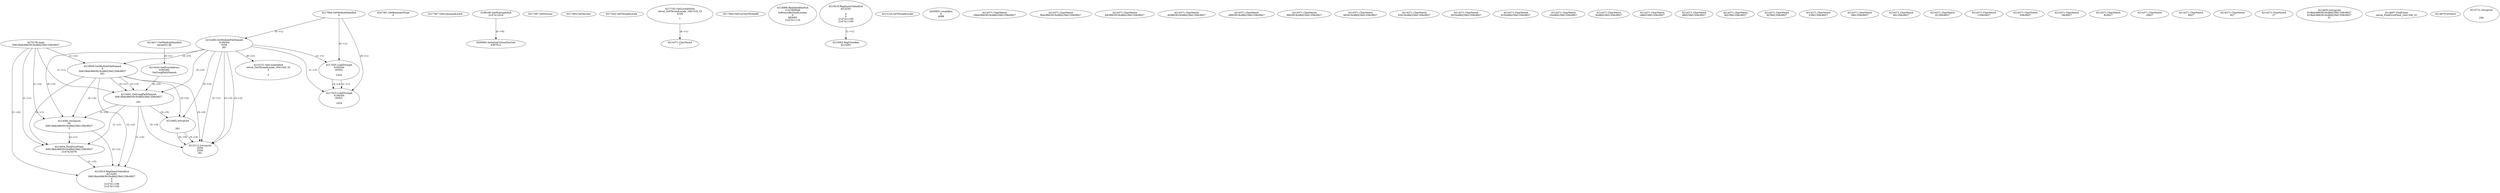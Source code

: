 // Global SCDG with merge call
digraph {
	0 [label="4270136.main
00619bdc9663919cd8d239d1358c9927"]
	1 [label="4217684.GetModuleHandleA
0"]
	2 [label="4207361.GetKeyboardType
0"]
	3 [label="4217367.GetCommandLineA
"]
	4 [label="4199106.GetStartupInfoA
2147412416"]
	5 [label="4217387.GetVersion
"]
	6 [label="4217404.GetVersion
"]
	7 [label="4217432.GetThreadLocale
"]
	8 [label="4217102.GetLocaleInfoA
retval_GetThreadLocale_1641318_32
4100

7"]
	9 [label="4217464.GetCurrentThreadId
"]
	10 [label="4214286.GetModuleFileNameA
4194304
PZM
261"]
	1 -> 10 [label="(0-->1)"]
	11 [label="4214856.GetModuleFileNameA
0
00619bdc9663919cd8d239d1358c9927
261"]
	0 -> 11 [label="(1-->2)"]
	10 -> 11 [label="(3-->3)"]
	12 [label="4214886.RegOpenKeyExA
2147483649
Software\Borland\Locales
0
983065
2147411116"]
	13 [label="4214417.GetModuleHandleA
kernel32.dll"]
	14 [label="4214434.GetProcAddress
6295592
GetLongPathNameA"]
	13 -> 14 [label="(0-->1)"]
	15 [label="4214461.GetLongPathNameA
00619bdc9663919cd8d239d1358c9927

261"]
	0 -> 15 [label="(1-->1)"]
	11 -> 15 [label="(2-->1)"]
	10 -> 15 [label="(3-->3)"]
	11 -> 15 [label="(3-->3)"]
	14 -> 15 [label="(0-->0)"]
	16 [label="4214482.lstrcpynA


261"]
	10 -> 16 [label="(3-->3)"]
	11 -> 16 [label="(3-->3)"]
	15 -> 16 [label="(3-->3)"]
	17 [label="4215019.RegQueryValueExA
4214291

0
0
2147411106
2147411100"]
	18 [label="4215083.RegCloseKey
4214291"]
	17 -> 18 [label="(1-->1)"]
	19 [label="4215112.lstrcpynA
PZM
PZM
261"]
	10 -> 19 [label="(2-->1)"]
	10 -> 19 [label="(2-->2)"]
	10 -> 19 [label="(3-->3)"]
	11 -> 19 [label="(3-->3)"]
	15 -> 19 [label="(3-->3)"]
	16 -> 19 [label="(3-->3)"]
	16 -> 19 [label="(0-->0)"]
	20 [label="4215125.GetThreadLocale
"]
	21 [label="4215131.GetLocaleInfoA
retval_GetThreadLocale_1641345_32
3

5"]
	10 -> 21 [label="(0-->2)"]
	22 [label="4217025.LoadStringA
4194304
65502

1024"]
	1 -> 22 [label="(0-->1)"]
	10 -> 22 [label="(1-->1)"]
	23 [label="4217025.LoadStringA
4194304
65501

1024"]
	1 -> 23 [label="(0-->1)"]
	10 -> 23 [label="(1-->1)"]
	22 -> 23 [label="(1-->1)"]
	22 -> 23 [label="(4-->4)"]
	24 [label="4200894.InitializeCriticalSection
4367812"]
	4 -> 24 [label="(0-->0)"]
	25 [label="4200955.LocalAlloc
0
4088"]
	26 [label="4214582.lstrcpynA
00
00619bdc9663919cd8d239d1358c9927
3"]
	0 -> 26 [label="(1-->2)"]
	11 -> 26 [label="(2-->2)"]
	15 -> 26 [label="(1-->2)"]
	10 -> 26 [label="(0-->3)"]
	27 [label="4214371.CharNextA
19bdc9663919cd8d239d1358c9927"]
	28 [label="4214371.CharNextA
9bdc9663919cd8d239d1358c9927"]
	29 [label="4214371.CharNextA
bdc9663919cd8d239d1358c9927"]
	30 [label="4214371.CharNextA
dc9663919cd8d239d1358c9927"]
	31 [label="4214371.CharNextA
c9663919cd8d239d1358c9927"]
	32 [label="4214371.CharNextA
9663919cd8d239d1358c9927"]
	33 [label="4214371.CharNextA
663919cd8d239d1358c9927"]
	34 [label="4214371.CharNextA
63919cd8d239d1358c9927"]
	35 [label="4214371.CharNextA
3919cd8d239d1358c9927"]
	36 [label="4214371.CharNextA
919cd8d239d1358c9927"]
	37 [label="4214371.CharNextA
19cd8d239d1358c9927"]
	38 [label="4214371.CharNextA
9cd8d239d1358c9927"]
	39 [label="4214371.CharNextA
cd8d239d1358c9927"]
	40 [label="4214371.CharNextA
d8d239d1358c9927"]
	41 [label="4214371.CharNextA
8d239d1358c9927"]
	42 [label="4214371.CharNextA
d239d1358c9927"]
	43 [label="4214371.CharNextA
239d1358c9927"]
	44 [label="4214371.CharNextA
39d1358c9927"]
	45 [label="4214371.CharNextA
9d1358c9927"]
	46 [label="4214371.CharNextA
d1358c9927"]
	47 [label="4214371.CharNextA
1358c9927"]
	48 [label="4214371.CharNextA
358c9927"]
	49 [label="4214371.CharNextA
58c9927"]
	50 [label="4214371.CharNextA
8c9927"]
	51 [label="4214371.CharNextA
c9927"]
	52 [label="4214371.CharNextA
9927"]
	53 [label="4214371.CharNextA
927"]
	54 [label="4214371.CharNextA
27"]
	55 [label="4214371.CharNextA
7"]
	8 -> 55 [label="(4-->1)"]
	56 [label="4214635.lstrcpynA
619bdc9663919cd8d239d1358c9927
619bdc9663919cd8d239d1358c9927
31"]
	57 [label="4214654.FindFirstFileA
00619bdc9663919cd8d239d1358c9927
2147410478"]
	0 -> 57 [label="(1-->1)"]
	11 -> 57 [label="(2-->1)"]
	15 -> 57 [label="(1-->1)"]
	26 -> 57 [label="(2-->1)"]
	58 [label="4214667.FindClose
retval_FindFirstFileA_1641356_32"]
	59 [label="4214679.lstrlenA
"]
	60 [label="4214731.lstrcpynA


258"]
	61 [label="4215019.RegQueryValueExA
4214291
00619bdc9663919cd8d239d1358c9927
0
0
2147411106
2147411100"]
	0 -> 61 [label="(1-->2)"]
	11 -> 61 [label="(2-->2)"]
	15 -> 61 [label="(1-->2)"]
	26 -> 61 [label="(2-->2)"]
	57 -> 61 [label="(1-->2)"]
}
